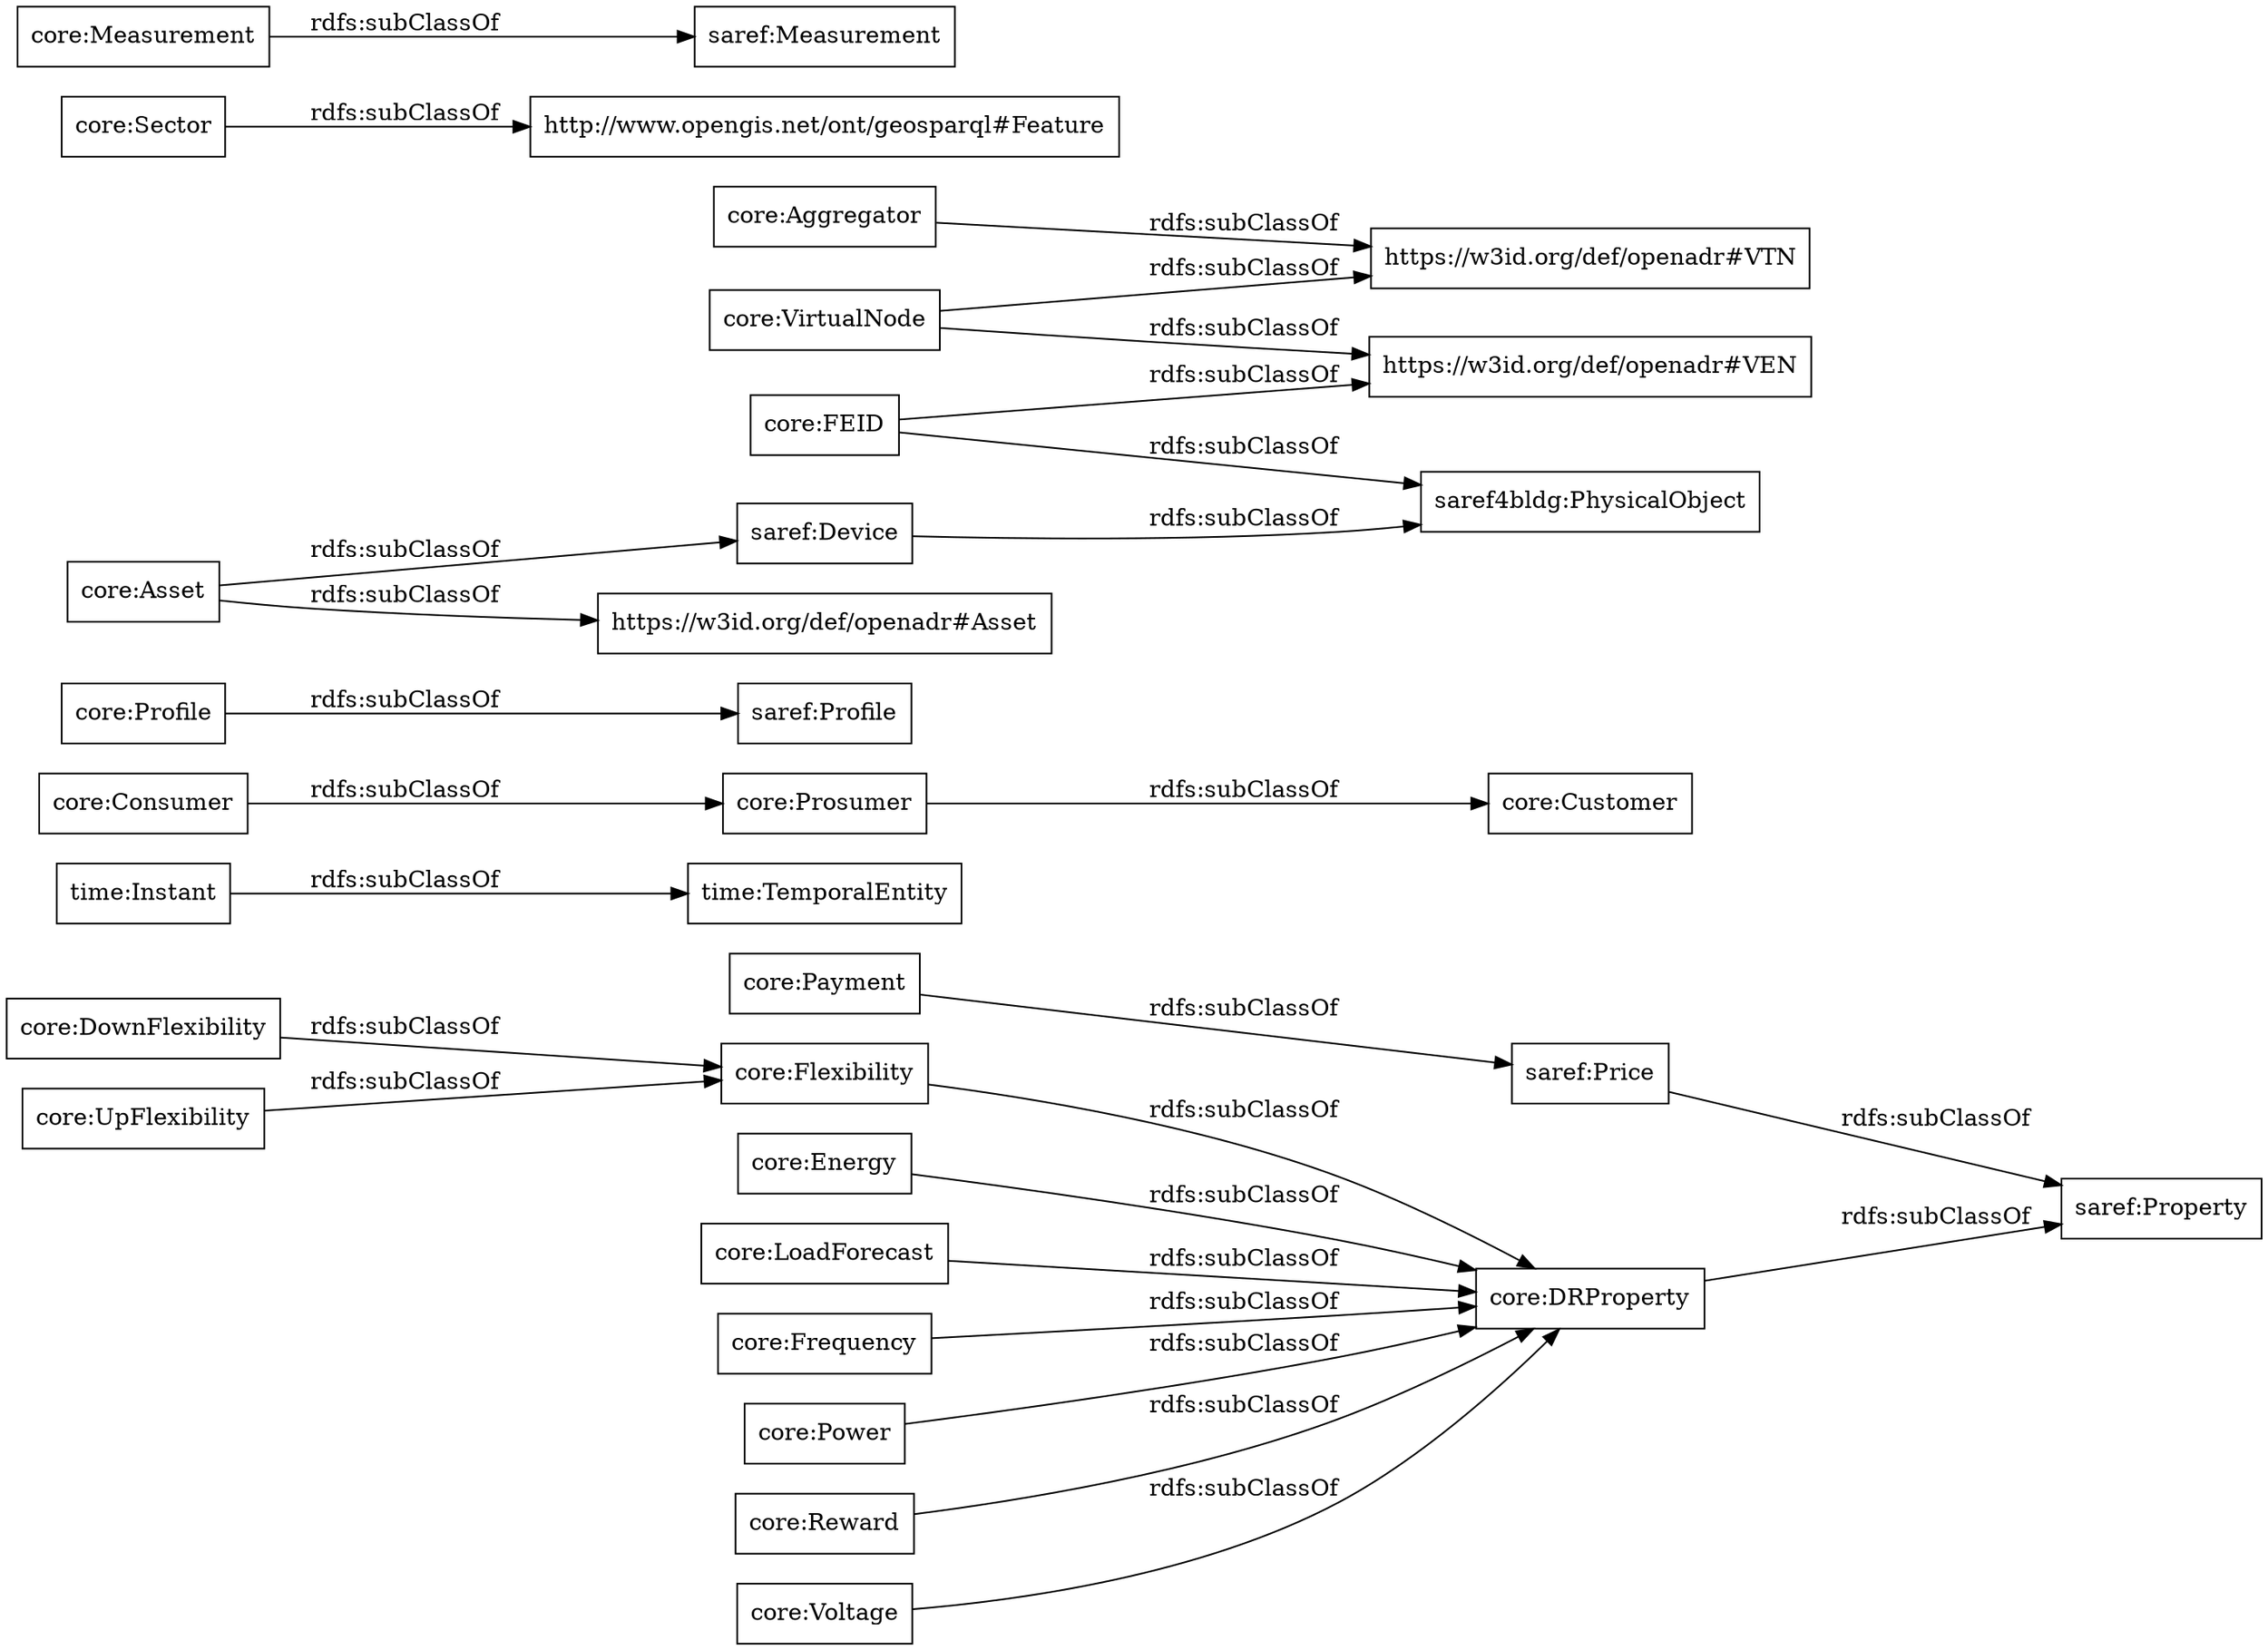 digraph ar2dtool_diagram { 
rankdir=LR;
size="1000"
node [shape = rectangle, color="black"]; "core:DownFlexibility" "core:LoadForecast" "time:Instant" "core:Frequency" "core:Customer" "core:Power" "saref:Profile" "core:VirtualNode" "core:Sector" "core:DRProperty" "saref:Device" "saref4bldg:PhysicalObject" "core:Consumer" "core:Aggregator" "core:Measurement" "core:Prosumer" "saref:Measurement" "core:Reward" "time:TemporalEntity" "saref:Price" "core:Asset" "core:Flexibility" "http://www.opengis.net/ont/geosparql#Feature" "core:Voltage" "saref:Property" "core:Profile" "core:UpFlexibility" "core:FEID" "core:Energy" "core:Payment" ; /*classes style*/
	"core:DownFlexibility" -> "core:Flexibility" [ label = "rdfs:subClassOf" ];
	"saref:Price" -> "saref:Property" [ label = "rdfs:subClassOf" ];
	"core:Flexibility" -> "core:DRProperty" [ label = "rdfs:subClassOf" ];
	"core:Payment" -> "saref:Price" [ label = "rdfs:subClassOf" ];
	"core:Measurement" -> "saref:Measurement" [ label = "rdfs:subClassOf" ];
	"core:VirtualNode" -> "https://w3id.org/def/openadr#VTN" [ label = "rdfs:subClassOf" ];
	"core:VirtualNode" -> "https://w3id.org/def/openadr#VEN" [ label = "rdfs:subClassOf" ];
	"core:Voltage" -> "core:DRProperty" [ label = "rdfs:subClassOf" ];
	"core:Sector" -> "http://www.opengis.net/ont/geosparql#Feature" [ label = "rdfs:subClassOf" ];
	"core:UpFlexibility" -> "core:Flexibility" [ label = "rdfs:subClassOf" ];
	"core:Aggregator" -> "https://w3id.org/def/openadr#VTN" [ label = "rdfs:subClassOf" ];
	"core:DRProperty" -> "saref:Property" [ label = "rdfs:subClassOf" ];
	"core:FEID" -> "saref4bldg:PhysicalObject" [ label = "rdfs:subClassOf" ];
	"core:FEID" -> "https://w3id.org/def/openadr#VEN" [ label = "rdfs:subClassOf" ];
	"core:Energy" -> "core:DRProperty" [ label = "rdfs:subClassOf" ];
	"core:Power" -> "core:DRProperty" [ label = "rdfs:subClassOf" ];
	"core:Asset" -> "saref:Device" [ label = "rdfs:subClassOf" ];
	"core:Asset" -> "https://w3id.org/def/openadr#Asset" [ label = "rdfs:subClassOf" ];
	"core:Frequency" -> "core:DRProperty" [ label = "rdfs:subClassOf" ];
	"core:Prosumer" -> "core:Customer" [ label = "rdfs:subClassOf" ];
	"core:LoadForecast" -> "core:DRProperty" [ label = "rdfs:subClassOf" ];
	"time:Instant" -> "time:TemporalEntity" [ label = "rdfs:subClassOf" ];
	"core:Profile" -> "saref:Profile" [ label = "rdfs:subClassOf" ];
	"core:Consumer" -> "core:Prosumer" [ label = "rdfs:subClassOf" ];
	"core:Reward" -> "core:DRProperty" [ label = "rdfs:subClassOf" ];
	"saref:Device" -> "saref4bldg:PhysicalObject" [ label = "rdfs:subClassOf" ];

}
